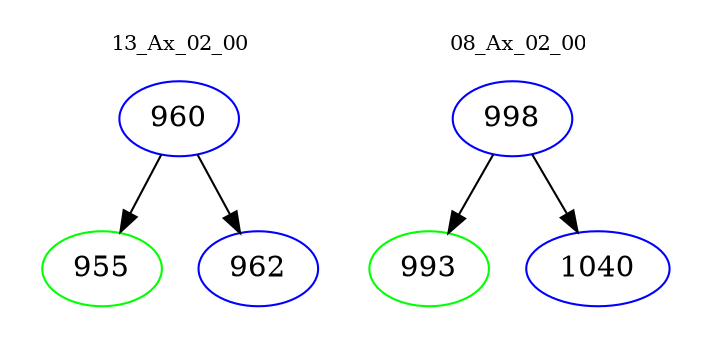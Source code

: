 digraph{
subgraph cluster_0 {
color = white
label = "13_Ax_02_00";
fontsize=10;
T0_960 [label="960", color="blue"]
T0_960 -> T0_955 [color="black"]
T0_955 [label="955", color="green"]
T0_960 -> T0_962 [color="black"]
T0_962 [label="962", color="blue"]
}
subgraph cluster_1 {
color = white
label = "08_Ax_02_00";
fontsize=10;
T1_998 [label="998", color="blue"]
T1_998 -> T1_993 [color="black"]
T1_993 [label="993", color="green"]
T1_998 -> T1_1040 [color="black"]
T1_1040 [label="1040", color="blue"]
}
}
